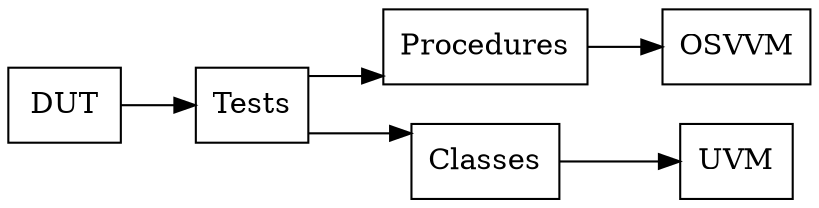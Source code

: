 digraph Project {
  // Introduction
  graph [rankdir = LR, splines=ortho];
  node[shape=record];

  // Blocks
  DUT[label="DUT"];
  Tests[label="Tests"];
  Procedures[label="Procedures"];
  OSVVM[label="OSVVM"];
  UVM[label="UVM"];

  // Sequence
  DUT -> Tests;
  Tests -> Procedures;
  Tests -> Classes;
  Procedures -> OSVVM;
  Classes -> UVM;
}
